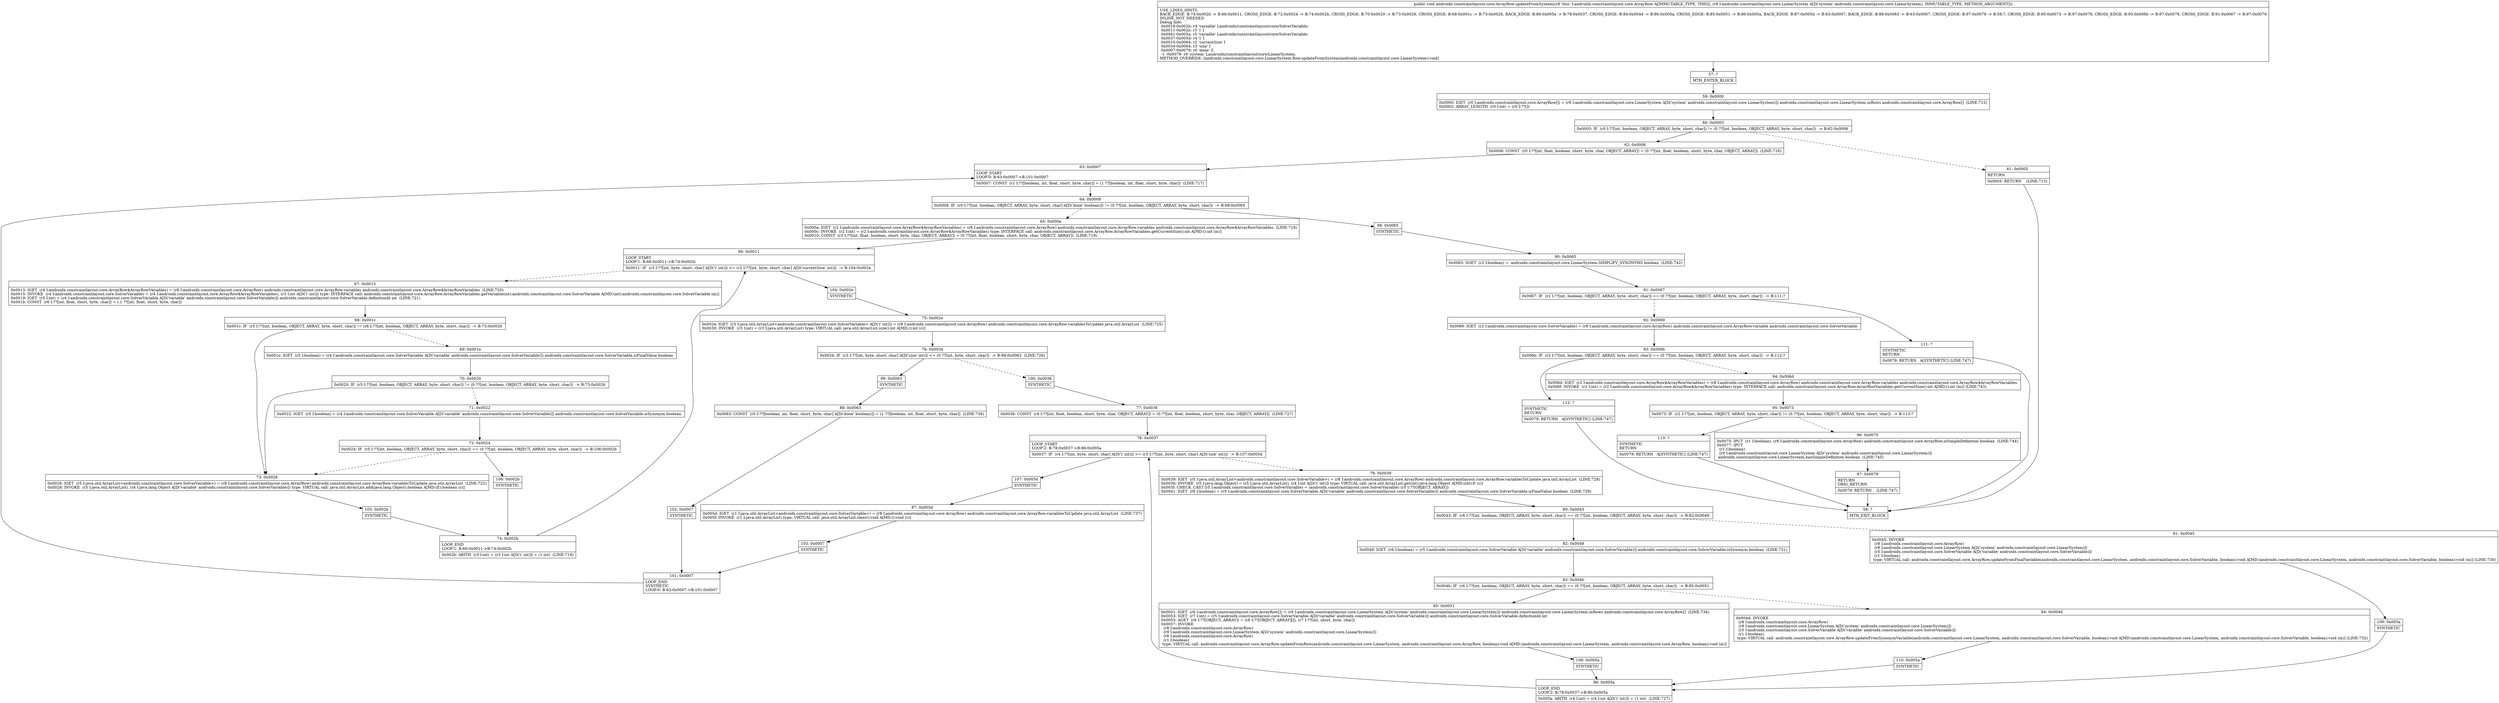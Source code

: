 digraph "CFG forandroidx.constraintlayout.core.ArrayRow.updateFromSystem(Landroidx\/constraintlayout\/core\/LinearSystem;)V" {
Node_57 [shape=record,label="{57\:\ ?|MTH_ENTER_BLOCK\l}"];
Node_59 [shape=record,label="{59\:\ 0x0000|0x0000: IGET  (r0 I:androidx.constraintlayout.core.ArrayRow[]) = (r9 I:androidx.constraintlayout.core.LinearSystem A[D('system' androidx.constraintlayout.core.LinearSystem)]) androidx.constraintlayout.core.LinearSystem.mRows androidx.constraintlayout.core.ArrayRow[]  (LINE:712)\l0x0002: ARRAY_LENGTH  (r0 I:int) = (r0 I:??[]) \l}"];
Node_60 [shape=record,label="{60\:\ 0x0003|0x0003: IF  (r0 I:??[int, boolean, OBJECT, ARRAY, byte, short, char]) != (0 ??[int, boolean, OBJECT, ARRAY, byte, short, char])  \-\> B:62:0x0006 \l}"];
Node_61 [shape=record,label="{61\:\ 0x0005|RETURN\l|0x0005: RETURN    (LINE:713)\l}"];
Node_58 [shape=record,label="{58\:\ ?|MTH_EXIT_BLOCK\l}"];
Node_62 [shape=record,label="{62\:\ 0x0006|0x0006: CONST  (r0 I:??[int, float, boolean, short, byte, char, OBJECT, ARRAY]) = (0 ??[int, float, boolean, short, byte, char, OBJECT, ARRAY])  (LINE:716)\l}"];
Node_63 [shape=record,label="{63\:\ 0x0007|LOOP_START\lLOOP:0: B:63:0x0007\-\>B:101:0x0007\l|0x0007: CONST  (r1 I:??[boolean, int, float, short, byte, char]) = (1 ??[boolean, int, float, short, byte, char])  (LINE:717)\l}"];
Node_64 [shape=record,label="{64\:\ 0x0008|0x0008: IF  (r0 I:??[int, boolean, OBJECT, ARRAY, byte, short, char] A[D('done' boolean)]) != (0 ??[int, boolean, OBJECT, ARRAY, byte, short, char])  \-\> B:98:0x0065 \l}"];
Node_65 [shape=record,label="{65\:\ 0x000a|0x000a: IGET  (r2 I:androidx.constraintlayout.core.ArrayRow$ArrayRowVariables) = (r8 I:androidx.constraintlayout.core.ArrayRow) androidx.constraintlayout.core.ArrayRow.variables androidx.constraintlayout.core.ArrayRow$ArrayRowVariables  (LINE:718)\l0x000c: INVOKE  (r2 I:int) = (r2 I:androidx.constraintlayout.core.ArrayRow$ArrayRowVariables) type: INTERFACE call: androidx.constraintlayout.core.ArrayRow.ArrayRowVariables.getCurrentSize():int A[MD:():int (m)]\l0x0010: CONST  (r3 I:??[int, float, boolean, short, byte, char, OBJECT, ARRAY]) = (0 ??[int, float, boolean, short, byte, char, OBJECT, ARRAY])  (LINE:719)\l}"];
Node_66 [shape=record,label="{66\:\ 0x0011|LOOP_START\lLOOP:1: B:66:0x0011\-\>B:74:0x002b\l|0x0011: IF  (r3 I:??[int, byte, short, char] A[D('i' int)]) \>= (r2 I:??[int, byte, short, char] A[D('currentSize' int)])  \-\> B:104:0x002e \l}"];
Node_67 [shape=record,label="{67\:\ 0x0013|0x0013: IGET  (r4 I:androidx.constraintlayout.core.ArrayRow$ArrayRowVariables) = (r8 I:androidx.constraintlayout.core.ArrayRow) androidx.constraintlayout.core.ArrayRow.variables androidx.constraintlayout.core.ArrayRow$ArrayRowVariables  (LINE:720)\l0x0015: INVOKE  (r4 I:androidx.constraintlayout.core.SolverVariable) = (r4 I:androidx.constraintlayout.core.ArrayRow$ArrayRowVariables), (r3 I:int A[D('i' int)]) type: INTERFACE call: androidx.constraintlayout.core.ArrayRow.ArrayRowVariables.getVariable(int):androidx.constraintlayout.core.SolverVariable A[MD:(int):androidx.constraintlayout.core.SolverVariable (m)]\l0x0019: IGET  (r5 I:int) = (r4 I:androidx.constraintlayout.core.SolverVariable A[D('variable' androidx.constraintlayout.core.SolverVariable)]) androidx.constraintlayout.core.SolverVariable.definitionId int  (LINE:721)\l0x001b: CONST  (r6 I:??[int, float, short, byte, char]) = (\-1 ??[int, float, short, byte, char]) \l}"];
Node_68 [shape=record,label="{68\:\ 0x001c|0x001c: IF  (r5 I:??[int, boolean, OBJECT, ARRAY, byte, short, char]) != (r6 I:??[int, boolean, OBJECT, ARRAY, byte, short, char])  \-\> B:73:0x0026 \l}"];
Node_69 [shape=record,label="{69\:\ 0x001e|0x001e: IGET  (r5 I:boolean) = (r4 I:androidx.constraintlayout.core.SolverVariable A[D('variable' androidx.constraintlayout.core.SolverVariable)]) androidx.constraintlayout.core.SolverVariable.isFinalValue boolean \l}"];
Node_70 [shape=record,label="{70\:\ 0x0020|0x0020: IF  (r5 I:??[int, boolean, OBJECT, ARRAY, byte, short, char]) != (0 ??[int, boolean, OBJECT, ARRAY, byte, short, char])  \-\> B:73:0x0026 \l}"];
Node_71 [shape=record,label="{71\:\ 0x0022|0x0022: IGET  (r5 I:boolean) = (r4 I:androidx.constraintlayout.core.SolverVariable A[D('variable' androidx.constraintlayout.core.SolverVariable)]) androidx.constraintlayout.core.SolverVariable.isSynonym boolean \l}"];
Node_72 [shape=record,label="{72\:\ 0x0024|0x0024: IF  (r5 I:??[int, boolean, OBJECT, ARRAY, byte, short, char]) == (0 ??[int, boolean, OBJECT, ARRAY, byte, short, char])  \-\> B:106:0x002b \l}"];
Node_106 [shape=record,label="{106\:\ 0x002b|SYNTHETIC\l}"];
Node_74 [shape=record,label="{74\:\ 0x002b|LOOP_END\lLOOP:1: B:66:0x0011\-\>B:74:0x002b\l|0x002b: ARITH  (r3 I:int) = (r3 I:int A[D('i' int)]) + (1 int)  (LINE:719)\l}"];
Node_73 [shape=record,label="{73\:\ 0x0026|0x0026: IGET  (r5 I:java.util.ArrayList\<androidx.constraintlayout.core.SolverVariable\>) = (r8 I:androidx.constraintlayout.core.ArrayRow) androidx.constraintlayout.core.ArrayRow.variablesToUpdate java.util.ArrayList  (LINE:722)\l0x0028: INVOKE  (r5 I:java.util.ArrayList), (r4 I:java.lang.Object A[D('variable' androidx.constraintlayout.core.SolverVariable)]) type: VIRTUAL call: java.util.ArrayList.add(java.lang.Object):boolean A[MD:(E):boolean (c)]\l}"];
Node_105 [shape=record,label="{105\:\ 0x002b|SYNTHETIC\l}"];
Node_104 [shape=record,label="{104\:\ 0x002e|SYNTHETIC\l}"];
Node_75 [shape=record,label="{75\:\ 0x002e|0x002e: IGET  (r3 I:java.util.ArrayList\<androidx.constraintlayout.core.SolverVariable\> A[D('i' int)]) = (r8 I:androidx.constraintlayout.core.ArrayRow) androidx.constraintlayout.core.ArrayRow.variablesToUpdate java.util.ArrayList  (LINE:725)\l0x0030: INVOKE  (r3 I:int) = (r3 I:java.util.ArrayList) type: VIRTUAL call: java.util.ArrayList.size():int A[MD:():int (c)]\l}"];
Node_76 [shape=record,label="{76\:\ 0x0034|0x0034: IF  (r3 I:??[int, byte, short, char] A[D('size' int)]) \<= (0 ??[int, byte, short, char])  \-\> B:99:0x0063  (LINE:726)\l}"];
Node_99 [shape=record,label="{99\:\ 0x0063|SYNTHETIC\l}"];
Node_88 [shape=record,label="{88\:\ 0x0063|0x0063: CONST  (r0 I:??[boolean, int, float, short, byte, char] A[D('done' boolean)]) = (1 ??[boolean, int, float, short, byte, char])  (LINE:739)\l}"];
Node_102 [shape=record,label="{102\:\ 0x0007|SYNTHETIC\l}"];
Node_101 [shape=record,label="{101\:\ 0x0007|LOOP_END\lSYNTHETIC\lLOOP:0: B:63:0x0007\-\>B:101:0x0007\l}"];
Node_100 [shape=record,label="{100\:\ 0x0036|SYNTHETIC\l}"];
Node_77 [shape=record,label="{77\:\ 0x0036|0x0036: CONST  (r4 I:??[int, float, boolean, short, byte, char, OBJECT, ARRAY]) = (0 ??[int, float, boolean, short, byte, char, OBJECT, ARRAY])  (LINE:727)\l}"];
Node_78 [shape=record,label="{78\:\ 0x0037|LOOP_START\lLOOP:2: B:78:0x0037\-\>B:86:0x005a\l|0x0037: IF  (r4 I:??[int, byte, short, char] A[D('i' int)]) \>= (r3 I:??[int, byte, short, char] A[D('size' int)])  \-\> B:107:0x005d \l}"];
Node_79 [shape=record,label="{79\:\ 0x0039|0x0039: IGET  (r5 I:java.util.ArrayList\<androidx.constraintlayout.core.SolverVariable\>) = (r8 I:androidx.constraintlayout.core.ArrayRow) androidx.constraintlayout.core.ArrayRow.variablesToUpdate java.util.ArrayList  (LINE:728)\l0x003b: INVOKE  (r5 I:java.lang.Object) = (r5 I:java.util.ArrayList), (r4 I:int A[D('i' int)]) type: VIRTUAL call: java.util.ArrayList.get(int):java.lang.Object A[MD:(int):E (c)]\l0x003f: CHECK_CAST (r5 I:androidx.constraintlayout.core.SolverVariable) = (androidx.constraintlayout.core.SolverVariable) (r5 I:??[OBJECT, ARRAY]) \l0x0041: IGET  (r6 I:boolean) = (r5 I:androidx.constraintlayout.core.SolverVariable A[D('variable' androidx.constraintlayout.core.SolverVariable)]) androidx.constraintlayout.core.SolverVariable.isFinalValue boolean  (LINE:729)\l}"];
Node_80 [shape=record,label="{80\:\ 0x0043|0x0043: IF  (r6 I:??[int, boolean, OBJECT, ARRAY, byte, short, char]) == (0 ??[int, boolean, OBJECT, ARRAY, byte, short, char])  \-\> B:82:0x0049 \l}"];
Node_81 [shape=record,label="{81\:\ 0x0045|0x0045: INVOKE  \l  (r8 I:androidx.constraintlayout.core.ArrayRow)\l  (r9 I:androidx.constraintlayout.core.LinearSystem A[D('system' androidx.constraintlayout.core.LinearSystem)])\l  (r5 I:androidx.constraintlayout.core.SolverVariable A[D('variable' androidx.constraintlayout.core.SolverVariable)])\l  (r1 I:boolean)\l type: VIRTUAL call: androidx.constraintlayout.core.ArrayRow.updateFromFinalVariable(androidx.constraintlayout.core.LinearSystem, androidx.constraintlayout.core.SolverVariable, boolean):void A[MD:(androidx.constraintlayout.core.LinearSystem, androidx.constraintlayout.core.SolverVariable, boolean):void (m)] (LINE:730)\l}"];
Node_109 [shape=record,label="{109\:\ 0x005a|SYNTHETIC\l}"];
Node_86 [shape=record,label="{86\:\ 0x005a|LOOP_END\lLOOP:2: B:78:0x0037\-\>B:86:0x005a\l|0x005a: ARITH  (r4 I:int) = (r4 I:int A[D('i' int)]) + (1 int)  (LINE:727)\l}"];
Node_82 [shape=record,label="{82\:\ 0x0049|0x0049: IGET  (r6 I:boolean) = (r5 I:androidx.constraintlayout.core.SolverVariable A[D('variable' androidx.constraintlayout.core.SolverVariable)]) androidx.constraintlayout.core.SolverVariable.isSynonym boolean  (LINE:731)\l}"];
Node_83 [shape=record,label="{83\:\ 0x004b|0x004b: IF  (r6 I:??[int, boolean, OBJECT, ARRAY, byte, short, char]) == (0 ??[int, boolean, OBJECT, ARRAY, byte, short, char])  \-\> B:85:0x0051 \l}"];
Node_84 [shape=record,label="{84\:\ 0x004d|0x004d: INVOKE  \l  (r8 I:androidx.constraintlayout.core.ArrayRow)\l  (r9 I:androidx.constraintlayout.core.LinearSystem A[D('system' androidx.constraintlayout.core.LinearSystem)])\l  (r5 I:androidx.constraintlayout.core.SolverVariable A[D('variable' androidx.constraintlayout.core.SolverVariable)])\l  (r1 I:boolean)\l type: VIRTUAL call: androidx.constraintlayout.core.ArrayRow.updateFromSynonymVariable(androidx.constraintlayout.core.LinearSystem, androidx.constraintlayout.core.SolverVariable, boolean):void A[MD:(androidx.constraintlayout.core.LinearSystem, androidx.constraintlayout.core.SolverVariable, boolean):void (m)] (LINE:732)\l}"];
Node_110 [shape=record,label="{110\:\ 0x005a|SYNTHETIC\l}"];
Node_85 [shape=record,label="{85\:\ 0x0051|0x0051: IGET  (r6 I:androidx.constraintlayout.core.ArrayRow[]) = (r9 I:androidx.constraintlayout.core.LinearSystem A[D('system' androidx.constraintlayout.core.LinearSystem)]) androidx.constraintlayout.core.LinearSystem.mRows androidx.constraintlayout.core.ArrayRow[]  (LINE:734)\l0x0053: IGET  (r7 I:int) = (r5 I:androidx.constraintlayout.core.SolverVariable A[D('variable' androidx.constraintlayout.core.SolverVariable)]) androidx.constraintlayout.core.SolverVariable.definitionId int \l0x0055: AGET  (r6 I:??[OBJECT, ARRAY]) = (r6 I:??[OBJECT, ARRAY][]), (r7 I:??[int, short, byte, char]) \l0x0057: INVOKE  \l  (r8 I:androidx.constraintlayout.core.ArrayRow)\l  (r9 I:androidx.constraintlayout.core.LinearSystem A[D('system' androidx.constraintlayout.core.LinearSystem)])\l  (r6 I:androidx.constraintlayout.core.ArrayRow)\l  (r1 I:boolean)\l type: VIRTUAL call: androidx.constraintlayout.core.ArrayRow.updateFromRow(androidx.constraintlayout.core.LinearSystem, androidx.constraintlayout.core.ArrayRow, boolean):void A[MD:(androidx.constraintlayout.core.LinearSystem, androidx.constraintlayout.core.ArrayRow, boolean):void (m)]\l}"];
Node_108 [shape=record,label="{108\:\ 0x005a|SYNTHETIC\l}"];
Node_107 [shape=record,label="{107\:\ 0x005d|SYNTHETIC\l}"];
Node_87 [shape=record,label="{87\:\ 0x005d|0x005d: IGET  (r1 I:java.util.ArrayList\<androidx.constraintlayout.core.SolverVariable\>) = (r8 I:androidx.constraintlayout.core.ArrayRow) androidx.constraintlayout.core.ArrayRow.variablesToUpdate java.util.ArrayList  (LINE:737)\l0x005f: INVOKE  (r1 I:java.util.ArrayList) type: VIRTUAL call: java.util.ArrayList.clear():void A[MD:():void (c)]\l}"];
Node_103 [shape=record,label="{103\:\ 0x0007|SYNTHETIC\l}"];
Node_98 [shape=record,label="{98\:\ 0x0065|SYNTHETIC\l}"];
Node_90 [shape=record,label="{90\:\ 0x0065|0x0065: SGET  (r2 I:boolean) =  androidx.constraintlayout.core.LinearSystem.SIMPLIFY_SYNONYMS boolean  (LINE:742)\l}"];
Node_91 [shape=record,label="{91\:\ 0x0067|0x0067: IF  (r2 I:??[int, boolean, OBJECT, ARRAY, byte, short, char]) == (0 ??[int, boolean, OBJECT, ARRAY, byte, short, char])  \-\> B:111:? \l}"];
Node_92 [shape=record,label="{92\:\ 0x0069|0x0069: IGET  (r2 I:androidx.constraintlayout.core.SolverVariable) = (r8 I:androidx.constraintlayout.core.ArrayRow) androidx.constraintlayout.core.ArrayRow.variable androidx.constraintlayout.core.SolverVariable \l}"];
Node_93 [shape=record,label="{93\:\ 0x006b|0x006b: IF  (r2 I:??[int, boolean, OBJECT, ARRAY, byte, short, char]) == (0 ??[int, boolean, OBJECT, ARRAY, byte, short, char])  \-\> B:112:? \l}"];
Node_94 [shape=record,label="{94\:\ 0x006d|0x006d: IGET  (r2 I:androidx.constraintlayout.core.ArrayRow$ArrayRowVariables) = (r8 I:androidx.constraintlayout.core.ArrayRow) androidx.constraintlayout.core.ArrayRow.variables androidx.constraintlayout.core.ArrayRow$ArrayRowVariables \l0x006f: INVOKE  (r2 I:int) = (r2 I:androidx.constraintlayout.core.ArrayRow$ArrayRowVariables) type: INTERFACE call: androidx.constraintlayout.core.ArrayRow.ArrayRowVariables.getCurrentSize():int A[MD:():int (m)] (LINE:743)\l}"];
Node_95 [shape=record,label="{95\:\ 0x0073|0x0073: IF  (r2 I:??[int, boolean, OBJECT, ARRAY, byte, short, char]) != (0 ??[int, boolean, OBJECT, ARRAY, byte, short, char])  \-\> B:113:? \l}"];
Node_96 [shape=record,label="{96\:\ 0x0075|0x0075: IPUT  (r1 I:boolean), (r8 I:androidx.constraintlayout.core.ArrayRow) androidx.constraintlayout.core.ArrayRow.isSimpleDefinition boolean  (LINE:744)\l0x0077: IPUT  \l  (r1 I:boolean)\l  (r9 I:androidx.constraintlayout.core.LinearSystem A[D('system' androidx.constraintlayout.core.LinearSystem)])\l androidx.constraintlayout.core.LinearSystem.hasSimpleDefinition boolean  (LINE:745)\l}"];
Node_97 [shape=record,label="{97\:\ 0x0079|RETURN\lORIG_RETURN\l|0x0079: RETURN    (LINE:747)\l}"];
Node_113 [shape=record,label="{113\:\ ?|SYNTHETIC\lRETURN\l|0x0079: RETURN   A[SYNTHETIC] (LINE:747)\l}"];
Node_112 [shape=record,label="{112\:\ ?|SYNTHETIC\lRETURN\l|0x0079: RETURN   A[SYNTHETIC] (LINE:747)\l}"];
Node_111 [shape=record,label="{111\:\ ?|SYNTHETIC\lRETURN\l|0x0079: RETURN   A[SYNTHETIC] (LINE:747)\l}"];
MethodNode[shape=record,label="{public void androidx.constraintlayout.core.ArrayRow.updateFromSystem((r8 'this' I:androidx.constraintlayout.core.ArrayRow A[IMMUTABLE_TYPE, THIS]), (r9 I:androidx.constraintlayout.core.LinearSystem A[D('system' androidx.constraintlayout.core.LinearSystem), IMMUTABLE_TYPE, METHOD_ARGUMENT]))  | USE_LINES_HINTS\lBACK_EDGE: B:74:0x002b \-\> B:66:0x0011, CROSS_EDGE: B:72:0x0024 \-\> B:74:0x002b, CROSS_EDGE: B:70:0x0020 \-\> B:73:0x0026, CROSS_EDGE: B:68:0x001c \-\> B:73:0x0026, BACK_EDGE: B:86:0x005a \-\> B:78:0x0037, CROSS_EDGE: B:84:0x004d \-\> B:86:0x005a, CROSS_EDGE: B:85:0x0051 \-\> B:86:0x005a, BACK_EDGE: B:87:0x005d \-\> B:63:0x0007, BACK_EDGE: B:88:0x0063 \-\> B:63:0x0007, CROSS_EDGE: B:97:0x0079 \-\> B:58:?, CROSS_EDGE: B:95:0x0073 \-\> B:97:0x0079, CROSS_EDGE: B:93:0x006b \-\> B:97:0x0079, CROSS_EDGE: B:91:0x0067 \-\> B:97:0x0079\lINLINE_NOT_NEEDED\lDebug Info:\l  0x0019\-0x002b: r4 'variable' Landroidx\/constraintlayout\/core\/SolverVariable;\l  0x0011\-0x002e: r3 'i' I\l  0x0041\-0x005a: r5 'variable' Landroidx\/constraintlayout\/core\/SolverVariable;\l  0x0037\-0x005d: r4 'i' I\l  0x0010\-0x0064: r2 'currentSize' I\l  0x0034\-0x0064: r3 'size' I\l  0x0007\-0x0079: r0 'done' Z\l  \-1 \-0x0079: r9 'system' Landroidx\/constraintlayout\/core\/LinearSystem;\lMETHOD_OVERRIDE: [androidx.constraintlayout.core.LinearSystem.Row.updateFromSystem(androidx.constraintlayout.core.LinearSystem):void]\l}"];
MethodNode -> Node_57;Node_57 -> Node_59;
Node_59 -> Node_60;
Node_60 -> Node_61[style=dashed];
Node_60 -> Node_62;
Node_61 -> Node_58;
Node_62 -> Node_63;
Node_63 -> Node_64;
Node_64 -> Node_65[style=dashed];
Node_64 -> Node_98;
Node_65 -> Node_66;
Node_66 -> Node_67[style=dashed];
Node_66 -> Node_104;
Node_67 -> Node_68;
Node_68 -> Node_69[style=dashed];
Node_68 -> Node_73;
Node_69 -> Node_70;
Node_70 -> Node_71[style=dashed];
Node_70 -> Node_73;
Node_71 -> Node_72;
Node_72 -> Node_73[style=dashed];
Node_72 -> Node_106;
Node_106 -> Node_74;
Node_74 -> Node_66;
Node_73 -> Node_105;
Node_105 -> Node_74;
Node_104 -> Node_75;
Node_75 -> Node_76;
Node_76 -> Node_99;
Node_76 -> Node_100[style=dashed];
Node_99 -> Node_88;
Node_88 -> Node_102;
Node_102 -> Node_101;
Node_101 -> Node_63;
Node_100 -> Node_77;
Node_77 -> Node_78;
Node_78 -> Node_79[style=dashed];
Node_78 -> Node_107;
Node_79 -> Node_80;
Node_80 -> Node_81[style=dashed];
Node_80 -> Node_82;
Node_81 -> Node_109;
Node_109 -> Node_86;
Node_86 -> Node_78;
Node_82 -> Node_83;
Node_83 -> Node_84[style=dashed];
Node_83 -> Node_85;
Node_84 -> Node_110;
Node_110 -> Node_86;
Node_85 -> Node_108;
Node_108 -> Node_86;
Node_107 -> Node_87;
Node_87 -> Node_103;
Node_103 -> Node_101;
Node_98 -> Node_90;
Node_90 -> Node_91;
Node_91 -> Node_92[style=dashed];
Node_91 -> Node_111;
Node_92 -> Node_93;
Node_93 -> Node_94[style=dashed];
Node_93 -> Node_112;
Node_94 -> Node_95;
Node_95 -> Node_96[style=dashed];
Node_95 -> Node_113;
Node_96 -> Node_97;
Node_97 -> Node_58;
Node_113 -> Node_58;
Node_112 -> Node_58;
Node_111 -> Node_58;
}

